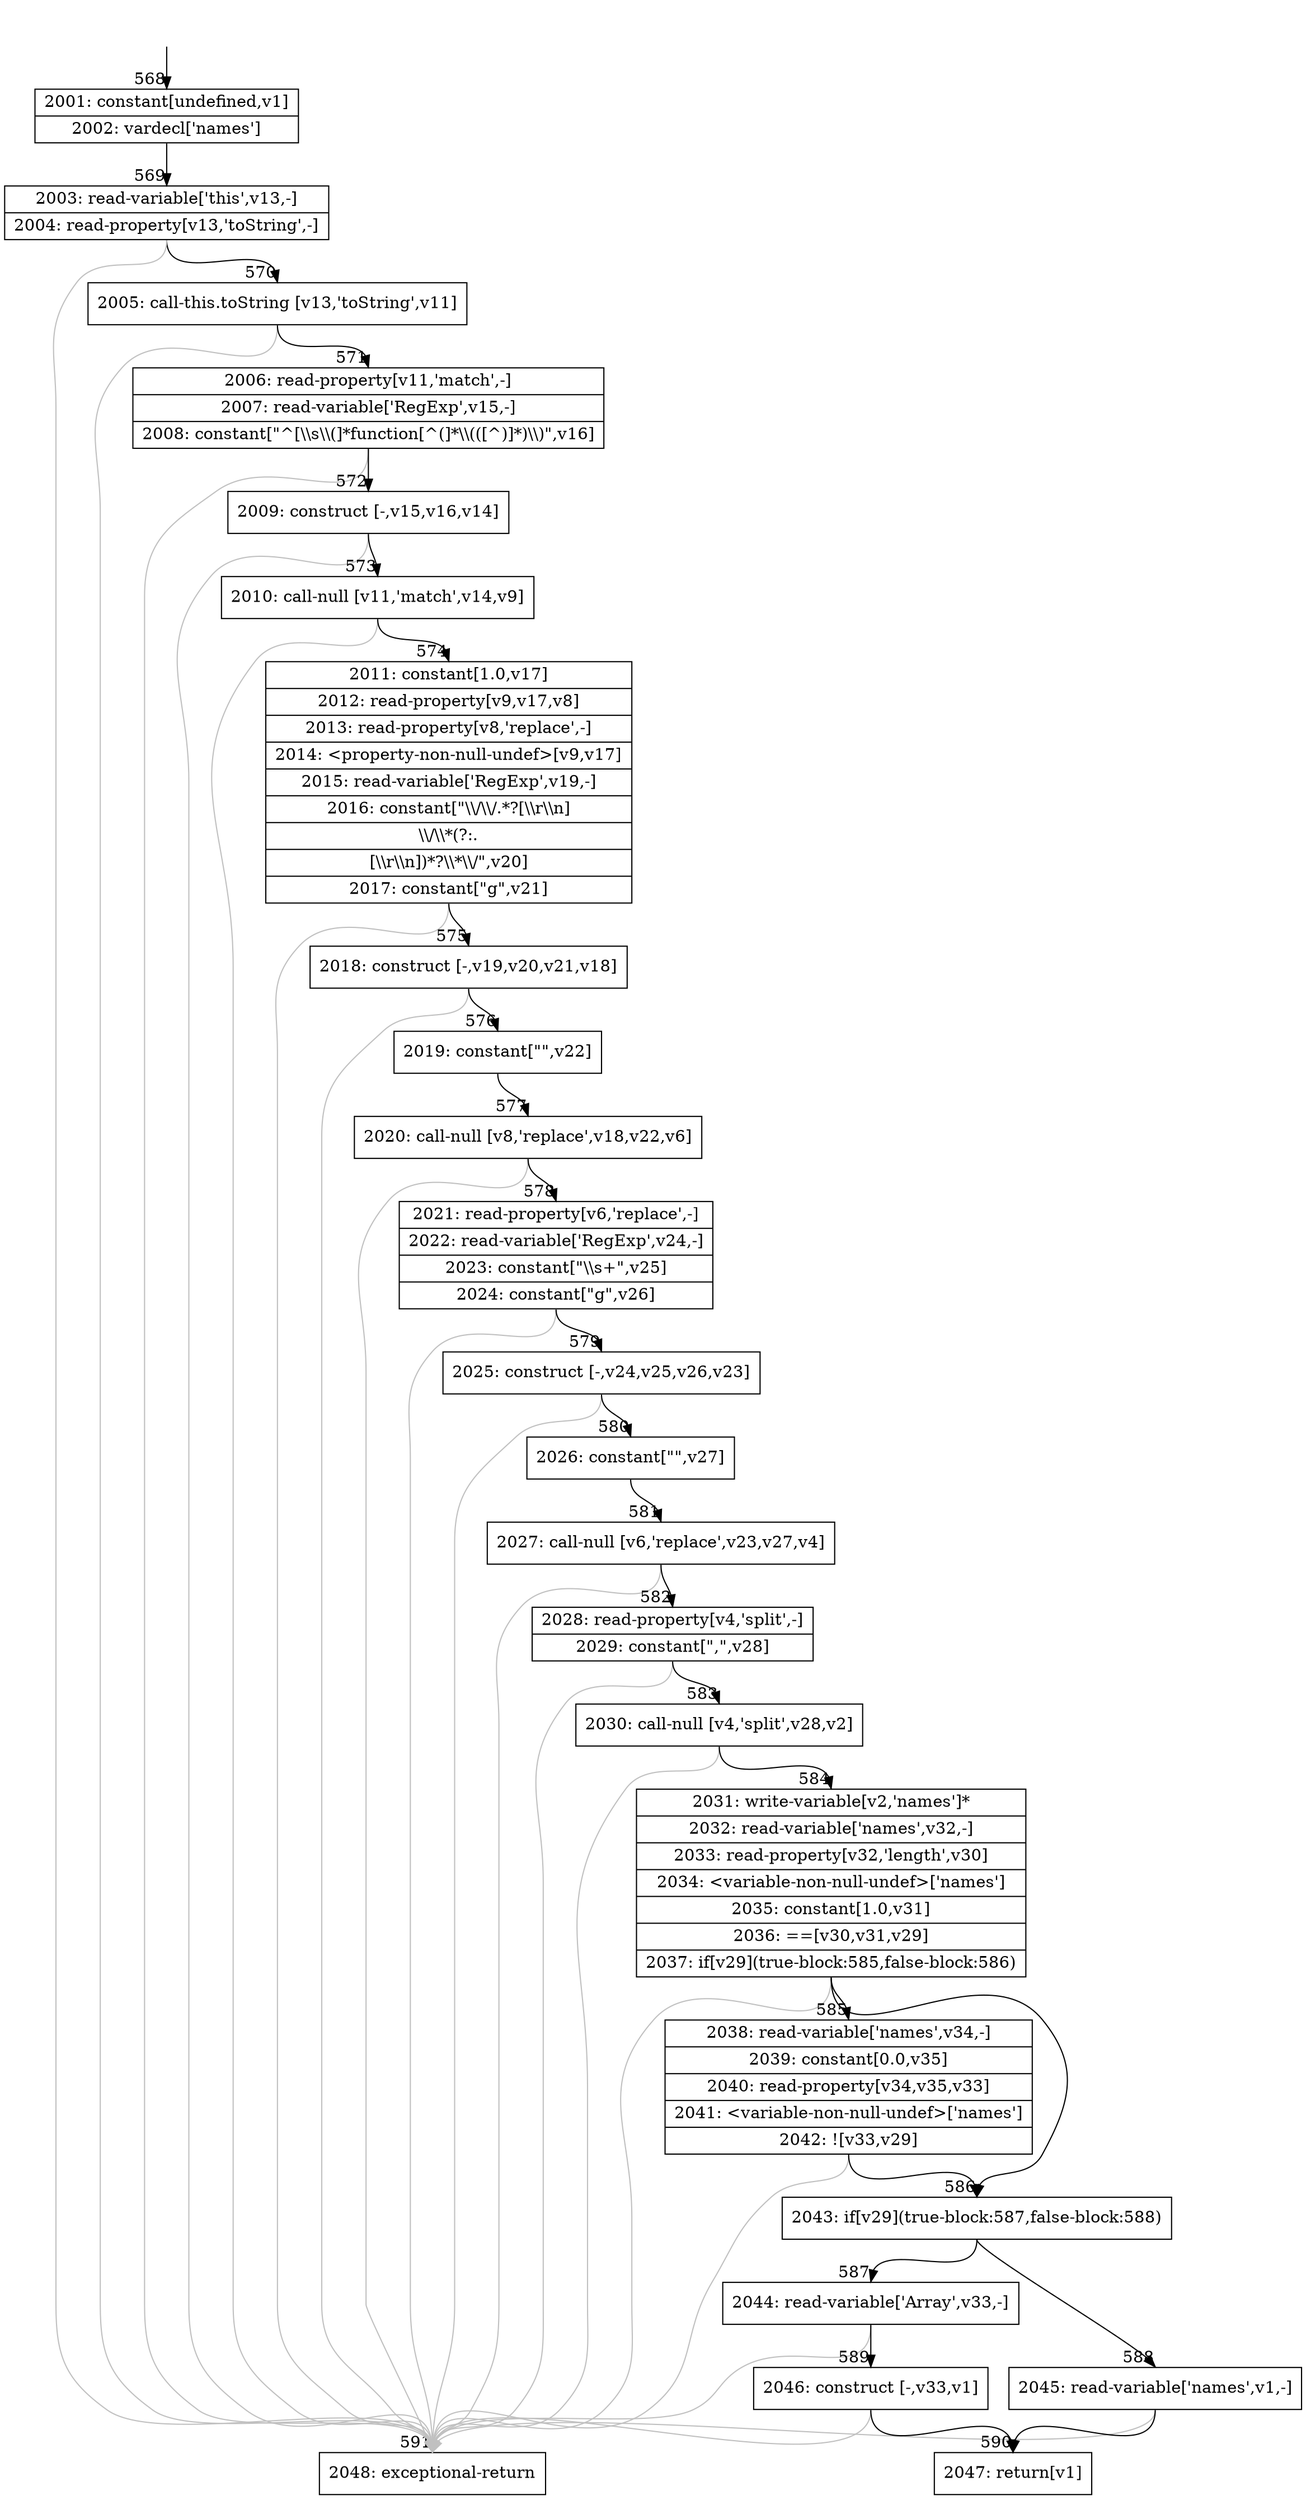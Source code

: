 digraph {
rankdir="TD"
BB_entry42[shape=none,label=""];
BB_entry42 -> BB568 [tailport=s, headport=n, headlabel="    568"]
BB568 [shape=record label="{2001: constant[undefined,v1]|2002: vardecl['names']}" ] 
BB568 -> BB569 [tailport=s, headport=n, headlabel="      569"]
BB569 [shape=record label="{2003: read-variable['this',v13,-]|2004: read-property[v13,'toString',-]}" ] 
BB569 -> BB570 [tailport=s, headport=n, headlabel="      570"]
BB569 -> BB591 [tailport=s, headport=n, color=gray, headlabel="      591"]
BB570 [shape=record label="{2005: call-this.toString [v13,'toString',v11]}" ] 
BB570 -> BB571 [tailport=s, headport=n, headlabel="      571"]
BB570 -> BB591 [tailport=s, headport=n, color=gray]
BB571 [shape=record label="{2006: read-property[v11,'match',-]|2007: read-variable['RegExp',v15,-]|2008: constant[\"^[\\\\s\\\\(]*function[^(]*\\\\(([^)]*)\\\\)\",v16]}" ] 
BB571 -> BB572 [tailport=s, headport=n, headlabel="      572"]
BB571 -> BB591 [tailport=s, headport=n, color=gray]
BB572 [shape=record label="{2009: construct [-,v15,v16,v14]}" ] 
BB572 -> BB573 [tailport=s, headport=n, headlabel="      573"]
BB572 -> BB591 [tailport=s, headport=n, color=gray]
BB573 [shape=record label="{2010: call-null [v11,'match',v14,v9]}" ] 
BB573 -> BB574 [tailport=s, headport=n, headlabel="      574"]
BB573 -> BB591 [tailport=s, headport=n, color=gray]
BB574 [shape=record label="{2011: constant[1.0,v17]|2012: read-property[v9,v17,v8]|2013: read-property[v8,'replace',-]|2014: \<property-non-null-undef\>[v9,v17]|2015: read-variable['RegExp',v19,-]|2016: constant[\"\\\\/\\\\/.*?[\\\\r\\\\n]|\\\\/\\\\*(?:.|[\\\\r\\\\n])*?\\\\*\\\\/\",v20]|2017: constant[\"g\",v21]}" ] 
BB574 -> BB575 [tailport=s, headport=n, headlabel="      575"]
BB574 -> BB591 [tailport=s, headport=n, color=gray]
BB575 [shape=record label="{2018: construct [-,v19,v20,v21,v18]}" ] 
BB575 -> BB576 [tailport=s, headport=n, headlabel="      576"]
BB575 -> BB591 [tailport=s, headport=n, color=gray]
BB576 [shape=record label="{2019: constant[\"\",v22]}" ] 
BB576 -> BB577 [tailport=s, headport=n, headlabel="      577"]
BB577 [shape=record label="{2020: call-null [v8,'replace',v18,v22,v6]}" ] 
BB577 -> BB578 [tailport=s, headport=n, headlabel="      578"]
BB577 -> BB591 [tailport=s, headport=n, color=gray]
BB578 [shape=record label="{2021: read-property[v6,'replace',-]|2022: read-variable['RegExp',v24,-]|2023: constant[\"\\\\s+\",v25]|2024: constant[\"g\",v26]}" ] 
BB578 -> BB579 [tailport=s, headport=n, headlabel="      579"]
BB578 -> BB591 [tailport=s, headport=n, color=gray]
BB579 [shape=record label="{2025: construct [-,v24,v25,v26,v23]}" ] 
BB579 -> BB580 [tailport=s, headport=n, headlabel="      580"]
BB579 -> BB591 [tailport=s, headport=n, color=gray]
BB580 [shape=record label="{2026: constant[\"\",v27]}" ] 
BB580 -> BB581 [tailport=s, headport=n, headlabel="      581"]
BB581 [shape=record label="{2027: call-null [v6,'replace',v23,v27,v4]}" ] 
BB581 -> BB582 [tailport=s, headport=n, headlabel="      582"]
BB581 -> BB591 [tailport=s, headport=n, color=gray]
BB582 [shape=record label="{2028: read-property[v4,'split',-]|2029: constant[\",\",v28]}" ] 
BB582 -> BB583 [tailport=s, headport=n, headlabel="      583"]
BB582 -> BB591 [tailport=s, headport=n, color=gray]
BB583 [shape=record label="{2030: call-null [v4,'split',v28,v2]}" ] 
BB583 -> BB584 [tailport=s, headport=n, headlabel="      584"]
BB583 -> BB591 [tailport=s, headport=n, color=gray]
BB584 [shape=record label="{2031: write-variable[v2,'names']*|2032: read-variable['names',v32,-]|2033: read-property[v32,'length',v30]|2034: \<variable-non-null-undef\>['names']|2035: constant[1.0,v31]|2036: ==[v30,v31,v29]|2037: if[v29](true-block:585,false-block:586)}" ] 
BB584 -> BB586 [tailport=s, headport=n, headlabel="      586"]
BB584 -> BB585 [tailport=s, headport=n, headlabel="      585"]
BB584 -> BB591 [tailport=s, headport=n, color=gray]
BB585 [shape=record label="{2038: read-variable['names',v34,-]|2039: constant[0.0,v35]|2040: read-property[v34,v35,v33]|2041: \<variable-non-null-undef\>['names']|2042: ![v33,v29]}" ] 
BB585 -> BB586 [tailport=s, headport=n]
BB585 -> BB591 [tailport=s, headport=n, color=gray]
BB586 [shape=record label="{2043: if[v29](true-block:587,false-block:588)}" ] 
BB586 -> BB587 [tailport=s, headport=n, headlabel="      587"]
BB586 -> BB588 [tailport=s, headport=n, headlabel="      588"]
BB587 [shape=record label="{2044: read-variable['Array',v33,-]}" ] 
BB587 -> BB589 [tailport=s, headport=n, headlabel="      589"]
BB587 -> BB591 [tailport=s, headport=n, color=gray]
BB588 [shape=record label="{2045: read-variable['names',v1,-]}" ] 
BB588 -> BB590 [tailport=s, headport=n, headlabel="      590"]
BB588 -> BB591 [tailport=s, headport=n, color=gray]
BB589 [shape=record label="{2046: construct [-,v33,v1]}" ] 
BB589 -> BB590 [tailport=s, headport=n]
BB589 -> BB591 [tailport=s, headport=n, color=gray]
BB590 [shape=record label="{2047: return[v1]}" ] 
BB591 [shape=record label="{2048: exceptional-return}" ] 
//#$~ 387
}
